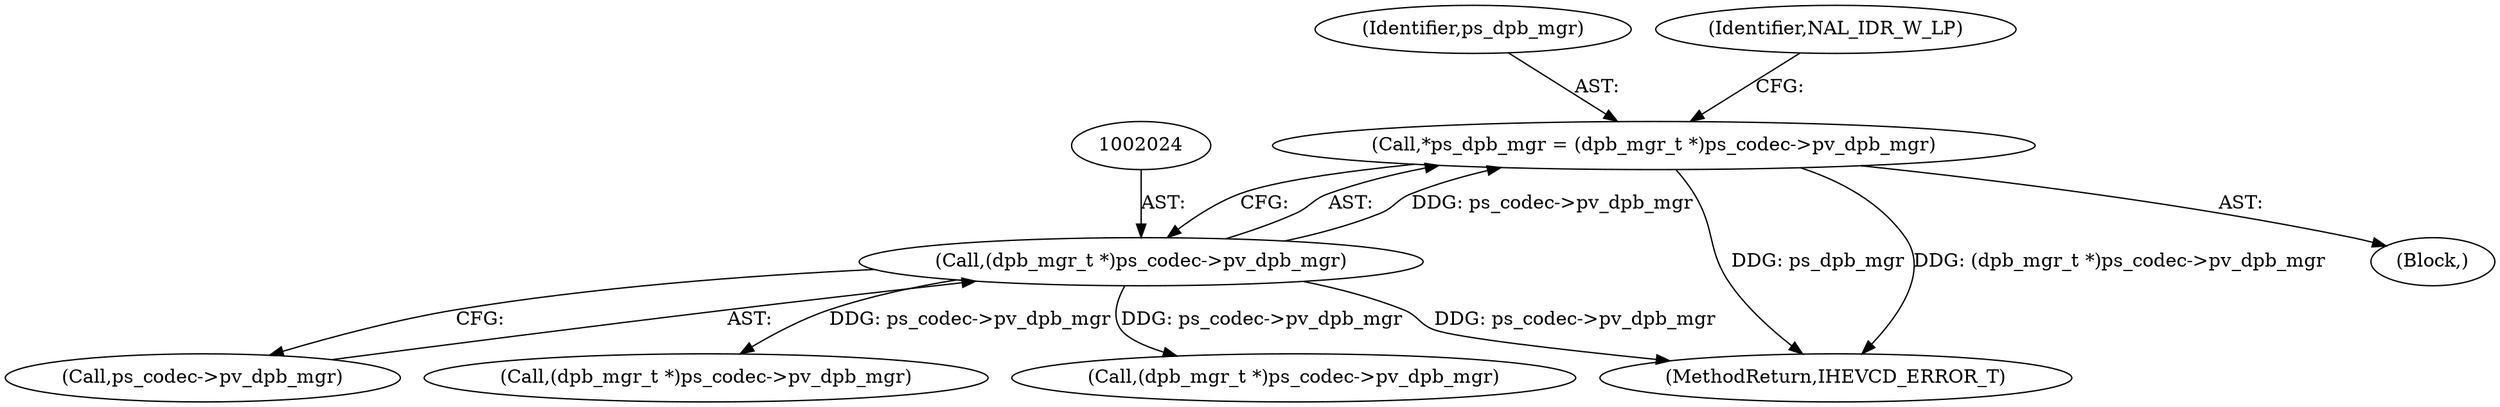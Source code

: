 digraph "0_Android_913d9e8d93d6b81bb8eac3fc2c1426651f5b259d@pointer" {
"1002021" [label="(Call,*ps_dpb_mgr = (dpb_mgr_t *)ps_codec->pv_dpb_mgr)"];
"1002023" [label="(Call,(dpb_mgr_t *)ps_codec->pv_dpb_mgr)"];
"1002023" [label="(Call,(dpb_mgr_t *)ps_codec->pv_dpb_mgr)"];
"1002025" [label="(Call,ps_codec->pv_dpb_mgr)"];
"1002097" [label="(Call,(dpb_mgr_t *)ps_codec->pv_dpb_mgr)"];
"1002226" [label="(Call,(dpb_mgr_t *)ps_codec->pv_dpb_mgr)"];
"1002620" [label="(MethodReturn,IHEVCD_ERROR_T)"];
"1002022" [label="(Identifier,ps_dpb_mgr)"];
"1002032" [label="(Identifier,NAL_IDR_W_LP)"];
"1002021" [label="(Call,*ps_dpb_mgr = (dpb_mgr_t *)ps_codec->pv_dpb_mgr)"];
"1002019" [label="(Block,)"];
"1002021" -> "1002019"  [label="AST: "];
"1002021" -> "1002023"  [label="CFG: "];
"1002022" -> "1002021"  [label="AST: "];
"1002023" -> "1002021"  [label="AST: "];
"1002032" -> "1002021"  [label="CFG: "];
"1002021" -> "1002620"  [label="DDG: ps_dpb_mgr"];
"1002021" -> "1002620"  [label="DDG: (dpb_mgr_t *)ps_codec->pv_dpb_mgr"];
"1002023" -> "1002021"  [label="DDG: ps_codec->pv_dpb_mgr"];
"1002023" -> "1002025"  [label="CFG: "];
"1002024" -> "1002023"  [label="AST: "];
"1002025" -> "1002023"  [label="AST: "];
"1002023" -> "1002620"  [label="DDG: ps_codec->pv_dpb_mgr"];
"1002023" -> "1002097"  [label="DDG: ps_codec->pv_dpb_mgr"];
"1002023" -> "1002226"  [label="DDG: ps_codec->pv_dpb_mgr"];
}

